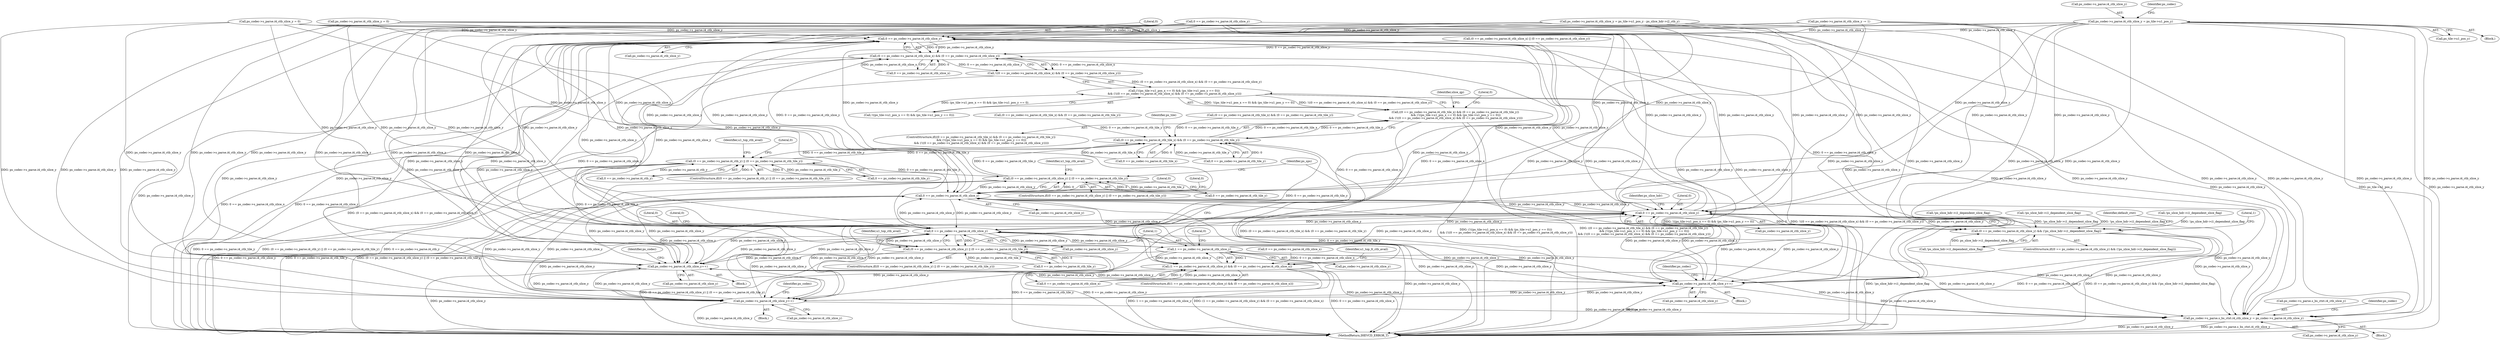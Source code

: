digraph "0_Android_2b9fb0c2074d370a254b35e2489de2d94943578d@pointer" {
"1004301" [label="(Call,ps_codec->s_parse.i4_ctb_slice_y = ps_tile->u1_pos_y)"];
"1001128" [label="(Call,0 == ps_codec->s_parse.i4_ctb_slice_y)"];
"1001120" [label="(Call,(0 == ps_codec->s_parse.i4_ctb_slice_x) && (0 == ps_codec->s_parse.i4_ctb_slice_y))"];
"1001119" [label="(Call,!((0 == ps_codec->s_parse.i4_ctb_slice_x) && (0 == ps_codec->s_parse.i4_ctb_slice_y)))"];
"1001106" [label="(Call,(!((ps_tile->u1_pos_x == 0) && (ps_tile->u1_pos_y == 0)))\n && (!((0 == ps_codec->s_parse.i4_ctb_slice_x) && (0 == ps_codec->s_parse.i4_ctb_slice_y))))"];
"1001090" [label="(Call,((0 == ps_codec->s_parse.i4_ctb_tile_x) && (0 == ps_codec->s_parse.i4_ctb_tile_y))\n && (!((ps_tile->u1_pos_x == 0) && (ps_tile->u1_pos_y == 0)))\n && (!((0 == ps_codec->s_parse.i4_ctb_slice_x) && (0 == ps_codec->s_parse.i4_ctb_slice_y))))"];
"1002802" [label="(Call,(1 == ps_codec->s_parse.i4_ctb_slice_y) && (0 == ps_codec->s_parse.i4_ctb_slice_x))"];
"1001539" [label="(Call,0 == ps_codec->s_parse.i4_ctb_slice_y)"];
"1001538" [label="(Call,(0 == ps_codec->s_parse.i4_ctb_slice_y) && (!ps_slice_hdr->i1_dependent_slice_flag))"];
"1002709" [label="(Call,0 == ps_codec->s_parse.i4_ctb_slice_y)"];
"1002708" [label="(Call,(0 == ps_codec->s_parse.i4_ctb_slice_y) || (0 == ps_codec->s_parse.i4_ctb_tile_y))"];
"1001091" [label="(Call,(0 == ps_codec->s_parse.i4_ctb_tile_x) && (0 == ps_codec->s_parse.i4_ctb_tile_y))"];
"1002659" [label="(Call,(0 == ps_codec->s_parse.i4_ctb_y) || (0 == ps_codec->s_parse.i4_ctb_tile_y))"];
"1002752" [label="(Call,(0 == ps_codec->s_parse.i4_ctb_slice_y) || (0 == ps_codec->s_parse.i4_ctb_tile_y))"];
"1002753" [label="(Call,0 == ps_codec->s_parse.i4_ctb_slice_y)"];
"1002803" [label="(Call,1 == ps_codec->s_parse.i4_ctb_slice_y)"];
"1003698" [label="(Call,ps_codec->s_parse.s_bs_ctxt.i4_ctb_slice_y = ps_codec->s_parse.i4_ctb_slice_y)"];
"1004071" [label="(Call,ps_codec->s_parse.i4_ctb_slice_y++)"];
"1004098" [label="(Call,ps_codec->s_parse.i4_ctb_slice_y++)"];
"1004124" [label="(Call,ps_codec->s_parse.i4_ctb_slice_y++)"];
"1000883" [label="(Call,(0 == ps_codec->s_parse.i4_ctb_tile_x) && (0 == ps_codec->s_parse.i4_ctb_tile_y))"];
"1004124" [label="(Call,ps_codec->s_parse.i4_ctb_slice_y++)"];
"1004098" [label="(Call,ps_codec->s_parse.i4_ctb_slice_y++)"];
"1000710" [label="(Call,(0 == ps_codec->s_parse.i4_ctb_slice_x) || (0 == ps_codec->s_parse.i4_ctb_slice_y))"];
"1000468" [label="(Call,!ps_slice_hdr->i1_dependent_slice_flag)"];
"1002801" [label="(ControlStructure,if((1 == ps_codec->s_parse.i4_ctb_slice_y) && (0 == ps_codec->s_parse.i4_ctb_slice_x)))"];
"1002710" [label="(Literal,0)"];
"1002708" [label="(Call,(0 == ps_codec->s_parse.i4_ctb_slice_y) || (0 == ps_codec->s_parse.i4_ctb_tile_y))"];
"1001551" [label="(Identifier,default_ctxt)"];
"1000266" [label="(Call,!ps_slice_hdr->i1_dependent_slice_flag)"];
"1002687" [label="(Literal,0)"];
"1002711" [label="(Call,ps_codec->s_parse.i4_ctb_slice_y)"];
"1002667" [label="(Call,0 == ps_codec->s_parse.i4_ctb_tile_y)"];
"1001091" [label="(Call,(0 == ps_codec->s_parse.i4_ctb_tile_x) && (0 == ps_codec->s_parse.i4_ctb_tile_y))"];
"1001546" [label="(Call,!ps_slice_hdr->i1_dependent_slice_flag)"];
"1004125" [label="(Call,ps_codec->s_parse.i4_ctb_slice_y)"];
"1001090" [label="(Call,((0 == ps_codec->s_parse.i4_ctb_tile_x) && (0 == ps_codec->s_parse.i4_ctb_tile_y))\n && (!((ps_tile->u1_pos_x == 0) && (ps_tile->u1_pos_y == 0)))\n && (!((0 == ps_codec->s_parse.i4_ctb_slice_x) && (0 == ps_codec->s_parse.i4_ctb_slice_y))))"];
"1001555" [label="(Literal,1)"];
"1002717" [label="(Literal,0)"];
"1001541" [label="(Call,ps_codec->s_parse.i4_ctb_slice_y)"];
"1001111" [label="(Identifier,ps_tile)"];
"1003699" [label="(Call,ps_codec->s_parse.s_bs_ctxt.i4_ctb_slice_y)"];
"1002707" [label="(ControlStructure,if((0 == ps_codec->s_parse.i4_ctb_slice_y) || (0 == ps_codec->s_parse.i4_ctb_tile_y)))"];
"1001137" [label="(Identifier,slice_qp)"];
"1004097" [label="(Block,)"];
"1001348" [label="(Literal,0)"];
"1002775" [label="(Call,0 == ps_codec->s_parse.i4_ctb_slice_x)"];
"1004307" [label="(Call,ps_tile->u1_pos_y)"];
"1001296" [label="(Call,!ps_slice_hdr->i1_dependent_slice_flag)"];
"1001099" [label="(Call,0 == ps_codec->s_parse.i4_ctb_tile_y)"];
"1001089" [label="(ControlStructure,if(((0 == ps_codec->s_parse.i4_ctb_tile_x) && (0 == ps_codec->s_parse.i4_ctb_tile_y))\n && (!((ps_tile->u1_pos_x == 0) && (ps_tile->u1_pos_y == 0)))\n && (!((0 == ps_codec->s_parse.i4_ctb_slice_x) && (0 == ps_codec->s_parse.i4_ctb_slice_y)))))"];
"1001092" [label="(Call,0 == ps_codec->s_parse.i4_ctb_tile_x)"];
"1003715" [label="(Identifier,ps_codec)"];
"1002754" [label="(Literal,0)"];
"1002659" [label="(Call,(0 == ps_codec->s_parse.i4_ctb_y) || (0 == ps_codec->s_parse.i4_ctb_tile_y))"];
"1002810" [label="(Call,0 == ps_codec->s_parse.i4_ctb_slice_x)"];
"1002802" [label="(Call,(1 == ps_codec->s_parse.i4_ctb_slice_y) && (0 == ps_codec->s_parse.i4_ctb_slice_x))"];
"1004302" [label="(Call,ps_codec->s_parse.i4_ctb_slice_y)"];
"1001129" [label="(Literal,0)"];
"1001130" [label="(Call,ps_codec->s_parse.i4_ctb_slice_y)"];
"1000460" [label="(Call,ps_codec->s_parse.i4_ctb_slice_y = 0)"];
"1002709" [label="(Call,0 == ps_codec->s_parse.i4_ctb_slice_y)"];
"1002660" [label="(Call,0 == ps_codec->s_parse.i4_ctb_y)"];
"1002716" [label="(Call,0 == ps_codec->s_parse.i4_ctb_tile_y)"];
"1004252" [label="(Block,)"];
"1003706" [label="(Call,ps_codec->s_parse.i4_ctb_slice_y)"];
"1001106" [label="(Call,(!((ps_tile->u1_pos_x == 0) && (ps_tile->u1_pos_y == 0)))\n && (!((0 == ps_codec->s_parse.i4_ctb_slice_x) && (0 == ps_codec->s_parse.i4_ctb_slice_y))))"];
"1004123" [label="(Block,)"];
"1004080" [label="(Identifier,ps_codec)"];
"1002819" [label="(Identifier,u1_top_lt_ctb_avail)"];
"1003698" [label="(Call,ps_codec->s_parse.s_bs_ctxt.i4_ctb_slice_y = ps_codec->s_parse.i4_ctb_slice_y)"];
"1001120" [label="(Call,(0 == ps_codec->s_parse.i4_ctb_slice_x) && (0 == ps_codec->s_parse.i4_ctb_slice_y))"];
"1001121" [label="(Call,0 == ps_codec->s_parse.i4_ctb_slice_x)"];
"1002805" [label="(Call,ps_codec->s_parse.i4_ctb_slice_y)"];
"1001537" [label="(ControlStructure,if((0 == ps_codec->s_parse.i4_ctb_slice_y) && (!ps_slice_hdr->i1_dependent_slice_flag)))"];
"1000718" [label="(Call,0 == ps_codec->s_parse.i4_ctb_slice_y)"];
"1004070" [label="(Block,)"];
"1000437" [label="(Call,(0 == ps_codec->s_parse.i4_ctb_tile_x) && (0 == ps_codec->s_parse.i4_ctb_tile_y))"];
"1004845" [label="(MethodReturn,IHEVCD_ERROR_T)"];
"1002755" [label="(Call,ps_codec->s_parse.i4_ctb_slice_y)"];
"1001239" [label="(Call,ps_codec->s_parse.i4_ctb_slice_y = ps_tile->u1_pos_y - ps_slice_hdr->i2_ctb_y)"];
"1004072" [label="(Call,ps_codec->s_parse.i4_ctb_slice_y)"];
"1002751" [label="(ControlStructure,if((0 == ps_codec->s_parse.i4_ctb_slice_y) || (0 == ps_codec->s_parse.i4_ctb_tile_y)))"];
"1001548" [label="(Identifier,ps_slice_hdr)"];
"1004099" [label="(Call,ps_codec->s_parse.i4_ctb_slice_y)"];
"1002760" [label="(Call,0 == ps_codec->s_parse.i4_ctb_tile_y)"];
"1001128" [label="(Call,0 == ps_codec->s_parse.i4_ctb_slice_y)"];
"1002811" [label="(Literal,0)"];
"1000480" [label="(Call,ps_codec->s_parse.i4_ctb_slice_y = 0)"];
"1001119" [label="(Call,!((0 == ps_codec->s_parse.i4_ctb_slice_x) && (0 == ps_codec->s_parse.i4_ctb_slice_y)))"];
"1002725" [label="(Identifier,u1_top_ctb_avail)"];
"1002804" [label="(Literal,1)"];
"1002769" [label="(Identifier,u1_top_ctb_avail)"];
"1002753" [label="(Call,0 == ps_codec->s_parse.i4_ctb_slice_y)"];
"1002658" [label="(ControlStructure,if((0 == ps_codec->s_parse.i4_ctb_y) || (0 == ps_codec->s_parse.i4_ctb_tile_y)))"];
"1001539" [label="(Call,0 == ps_codec->s_parse.i4_ctb_slice_y)"];
"1004313" [label="(Identifier,ps_codec)"];
"1002752" [label="(Call,(0 == ps_codec->s_parse.i4_ctb_slice_y) || (0 == ps_codec->s_parse.i4_ctb_tile_y))"];
"1001288" [label="(Call,ps_codec->s_parse.i4_ctb_slice_y -= 1)"];
"1002826" [label="(Identifier,ps_sps)"];
"1004301" [label="(Call,ps_codec->s_parse.i4_ctb_slice_y = ps_tile->u1_pos_y)"];
"1002676" [label="(Identifier,u1_top_ctb_avail)"];
"1001540" [label="(Literal,0)"];
"1003465" [label="(Block,)"];
"1004071" [label="(Call,ps_codec->s_parse.i4_ctb_slice_y++)"];
"1001538" [label="(Call,(0 == ps_codec->s_parse.i4_ctb_slice_y) && (!ps_slice_hdr->i1_dependent_slice_flag))"];
"1002761" [label="(Literal,0)"];
"1004133" [label="(Identifier,ps_codec)"];
"1004107" [label="(Identifier,ps_codec)"];
"1002803" [label="(Call,1 == ps_codec->s_parse.i4_ctb_slice_y)"];
"1001107" [label="(Call,!((ps_tile->u1_pos_x == 0) && (ps_tile->u1_pos_y == 0)))"];
"1004301" -> "1004252"  [label="AST: "];
"1004301" -> "1004307"  [label="CFG: "];
"1004302" -> "1004301"  [label="AST: "];
"1004307" -> "1004301"  [label="AST: "];
"1004313" -> "1004301"  [label="CFG: "];
"1004301" -> "1004845"  [label="DDG: ps_tile->u1_pos_y"];
"1004301" -> "1004845"  [label="DDG: ps_codec->s_parse.i4_ctb_slice_y"];
"1004301" -> "1001128"  [label="DDG: ps_codec->s_parse.i4_ctb_slice_y"];
"1004301" -> "1001539"  [label="DDG: ps_codec->s_parse.i4_ctb_slice_y"];
"1004301" -> "1002709"  [label="DDG: ps_codec->s_parse.i4_ctb_slice_y"];
"1004301" -> "1002753"  [label="DDG: ps_codec->s_parse.i4_ctb_slice_y"];
"1004301" -> "1003698"  [label="DDG: ps_codec->s_parse.i4_ctb_slice_y"];
"1004301" -> "1004071"  [label="DDG: ps_codec->s_parse.i4_ctb_slice_y"];
"1004301" -> "1004098"  [label="DDG: ps_codec->s_parse.i4_ctb_slice_y"];
"1004301" -> "1004124"  [label="DDG: ps_codec->s_parse.i4_ctb_slice_y"];
"1001128" -> "1001120"  [label="AST: "];
"1001128" -> "1001130"  [label="CFG: "];
"1001129" -> "1001128"  [label="AST: "];
"1001130" -> "1001128"  [label="AST: "];
"1001120" -> "1001128"  [label="CFG: "];
"1001128" -> "1004845"  [label="DDG: ps_codec->s_parse.i4_ctb_slice_y"];
"1001128" -> "1001120"  [label="DDG: 0"];
"1001128" -> "1001120"  [label="DDG: ps_codec->s_parse.i4_ctb_slice_y"];
"1000460" -> "1001128"  [label="DDG: ps_codec->s_parse.i4_ctb_slice_y"];
"1004124" -> "1001128"  [label="DDG: ps_codec->s_parse.i4_ctb_slice_y"];
"1002709" -> "1001128"  [label="DDG: ps_codec->s_parse.i4_ctb_slice_y"];
"1002753" -> "1001128"  [label="DDG: ps_codec->s_parse.i4_ctb_slice_y"];
"1000718" -> "1001128"  [label="DDG: ps_codec->s_parse.i4_ctb_slice_y"];
"1004071" -> "1001128"  [label="DDG: ps_codec->s_parse.i4_ctb_slice_y"];
"1001288" -> "1001128"  [label="DDG: ps_codec->s_parse.i4_ctb_slice_y"];
"1000480" -> "1001128"  [label="DDG: ps_codec->s_parse.i4_ctb_slice_y"];
"1001239" -> "1001128"  [label="DDG: ps_codec->s_parse.i4_ctb_slice_y"];
"1004098" -> "1001128"  [label="DDG: ps_codec->s_parse.i4_ctb_slice_y"];
"1002803" -> "1001128"  [label="DDG: ps_codec->s_parse.i4_ctb_slice_y"];
"1001539" -> "1001128"  [label="DDG: ps_codec->s_parse.i4_ctb_slice_y"];
"1001128" -> "1001539"  [label="DDG: ps_codec->s_parse.i4_ctb_slice_y"];
"1001128" -> "1002709"  [label="DDG: ps_codec->s_parse.i4_ctb_slice_y"];
"1001128" -> "1002753"  [label="DDG: ps_codec->s_parse.i4_ctb_slice_y"];
"1001128" -> "1003698"  [label="DDG: ps_codec->s_parse.i4_ctb_slice_y"];
"1001128" -> "1004071"  [label="DDG: ps_codec->s_parse.i4_ctb_slice_y"];
"1001128" -> "1004098"  [label="DDG: ps_codec->s_parse.i4_ctb_slice_y"];
"1001128" -> "1004124"  [label="DDG: ps_codec->s_parse.i4_ctb_slice_y"];
"1001120" -> "1001119"  [label="AST: "];
"1001120" -> "1001121"  [label="CFG: "];
"1001121" -> "1001120"  [label="AST: "];
"1001119" -> "1001120"  [label="CFG: "];
"1001120" -> "1004845"  [label="DDG: 0 == ps_codec->s_parse.i4_ctb_slice_x"];
"1001120" -> "1004845"  [label="DDG: 0 == ps_codec->s_parse.i4_ctb_slice_y"];
"1001120" -> "1001119"  [label="DDG: 0 == ps_codec->s_parse.i4_ctb_slice_x"];
"1001120" -> "1001119"  [label="DDG: 0 == ps_codec->s_parse.i4_ctb_slice_y"];
"1001121" -> "1001120"  [label="DDG: 0"];
"1001121" -> "1001120"  [label="DDG: ps_codec->s_parse.i4_ctb_slice_x"];
"1002708" -> "1001120"  [label="DDG: 0 == ps_codec->s_parse.i4_ctb_slice_y"];
"1002752" -> "1001120"  [label="DDG: 0 == ps_codec->s_parse.i4_ctb_slice_y"];
"1001538" -> "1001120"  [label="DDG: 0 == ps_codec->s_parse.i4_ctb_slice_y"];
"1000710" -> "1001120"  [label="DDG: 0 == ps_codec->s_parse.i4_ctb_slice_y"];
"1001120" -> "1002802"  [label="DDG: 0 == ps_codec->s_parse.i4_ctb_slice_x"];
"1001119" -> "1001106"  [label="AST: "];
"1001106" -> "1001119"  [label="CFG: "];
"1001119" -> "1004845"  [label="DDG: (0 == ps_codec->s_parse.i4_ctb_slice_x) && (0 == ps_codec->s_parse.i4_ctb_slice_y)"];
"1001119" -> "1001106"  [label="DDG: (0 == ps_codec->s_parse.i4_ctb_slice_x) && (0 == ps_codec->s_parse.i4_ctb_slice_y)"];
"1001106" -> "1001090"  [label="AST: "];
"1001106" -> "1001107"  [label="CFG: "];
"1001107" -> "1001106"  [label="AST: "];
"1001090" -> "1001106"  [label="CFG: "];
"1001106" -> "1004845"  [label="DDG: !((ps_tile->u1_pos_x == 0) && (ps_tile->u1_pos_y == 0))"];
"1001106" -> "1004845"  [label="DDG: !((0 == ps_codec->s_parse.i4_ctb_slice_x) && (0 == ps_codec->s_parse.i4_ctb_slice_y))"];
"1001106" -> "1001090"  [label="DDG: !((ps_tile->u1_pos_x == 0) && (ps_tile->u1_pos_y == 0))"];
"1001106" -> "1001090"  [label="DDG: !((0 == ps_codec->s_parse.i4_ctb_slice_x) && (0 == ps_codec->s_parse.i4_ctb_slice_y))"];
"1001107" -> "1001106"  [label="DDG: (ps_tile->u1_pos_x == 0) && (ps_tile->u1_pos_y == 0)"];
"1001090" -> "1001089"  [label="AST: "];
"1001090" -> "1001091"  [label="CFG: "];
"1001091" -> "1001090"  [label="AST: "];
"1001137" -> "1001090"  [label="CFG: "];
"1001348" -> "1001090"  [label="CFG: "];
"1001090" -> "1004845"  [label="DDG: (0 == ps_codec->s_parse.i4_ctb_tile_x) && (0 == ps_codec->s_parse.i4_ctb_tile_y)"];
"1001090" -> "1004845"  [label="DDG: (!((ps_tile->u1_pos_x == 0) && (ps_tile->u1_pos_y == 0)))\n && (!((0 == ps_codec->s_parse.i4_ctb_slice_x) && (0 == ps_codec->s_parse.i4_ctb_slice_y)))"];
"1001090" -> "1004845"  [label="DDG: ((0 == ps_codec->s_parse.i4_ctb_tile_x) && (0 == ps_codec->s_parse.i4_ctb_tile_y))\n && (!((ps_tile->u1_pos_x == 0) && (ps_tile->u1_pos_y == 0)))\n && (!((0 == ps_codec->s_parse.i4_ctb_slice_x) && (0 == ps_codec->s_parse.i4_ctb_slice_y)))"];
"1001091" -> "1001090"  [label="DDG: 0 == ps_codec->s_parse.i4_ctb_tile_x"];
"1001091" -> "1001090"  [label="DDG: 0 == ps_codec->s_parse.i4_ctb_tile_y"];
"1002802" -> "1002801"  [label="AST: "];
"1002802" -> "1002803"  [label="CFG: "];
"1002802" -> "1002810"  [label="CFG: "];
"1002803" -> "1002802"  [label="AST: "];
"1002810" -> "1002802"  [label="AST: "];
"1002819" -> "1002802"  [label="CFG: "];
"1002826" -> "1002802"  [label="CFG: "];
"1002802" -> "1004845"  [label="DDG: (1 == ps_codec->s_parse.i4_ctb_slice_y) && (0 == ps_codec->s_parse.i4_ctb_slice_x)"];
"1002802" -> "1004845"  [label="DDG: 0 == ps_codec->s_parse.i4_ctb_slice_x"];
"1002802" -> "1004845"  [label="DDG: 1 == ps_codec->s_parse.i4_ctb_slice_y"];
"1002803" -> "1002802"  [label="DDG: 1"];
"1002803" -> "1002802"  [label="DDG: ps_codec->s_parse.i4_ctb_slice_y"];
"1002810" -> "1002802"  [label="DDG: 0"];
"1002810" -> "1002802"  [label="DDG: ps_codec->s_parse.i4_ctb_slice_x"];
"1000710" -> "1002802"  [label="DDG: 0 == ps_codec->s_parse.i4_ctb_slice_x"];
"1002775" -> "1002802"  [label="DDG: 0 == ps_codec->s_parse.i4_ctb_slice_x"];
"1001539" -> "1001538"  [label="AST: "];
"1001539" -> "1001541"  [label="CFG: "];
"1001540" -> "1001539"  [label="AST: "];
"1001541" -> "1001539"  [label="AST: "];
"1001548" -> "1001539"  [label="CFG: "];
"1001538" -> "1001539"  [label="CFG: "];
"1001539" -> "1004845"  [label="DDG: ps_codec->s_parse.i4_ctb_slice_y"];
"1001539" -> "1001538"  [label="DDG: 0"];
"1001539" -> "1001538"  [label="DDG: ps_codec->s_parse.i4_ctb_slice_y"];
"1000460" -> "1001539"  [label="DDG: ps_codec->s_parse.i4_ctb_slice_y"];
"1004124" -> "1001539"  [label="DDG: ps_codec->s_parse.i4_ctb_slice_y"];
"1002709" -> "1001539"  [label="DDG: ps_codec->s_parse.i4_ctb_slice_y"];
"1002753" -> "1001539"  [label="DDG: ps_codec->s_parse.i4_ctb_slice_y"];
"1000718" -> "1001539"  [label="DDG: ps_codec->s_parse.i4_ctb_slice_y"];
"1004071" -> "1001539"  [label="DDG: ps_codec->s_parse.i4_ctb_slice_y"];
"1001288" -> "1001539"  [label="DDG: ps_codec->s_parse.i4_ctb_slice_y"];
"1000480" -> "1001539"  [label="DDG: ps_codec->s_parse.i4_ctb_slice_y"];
"1001239" -> "1001539"  [label="DDG: ps_codec->s_parse.i4_ctb_slice_y"];
"1004098" -> "1001539"  [label="DDG: ps_codec->s_parse.i4_ctb_slice_y"];
"1002803" -> "1001539"  [label="DDG: ps_codec->s_parse.i4_ctb_slice_y"];
"1001539" -> "1002709"  [label="DDG: ps_codec->s_parse.i4_ctb_slice_y"];
"1001539" -> "1002753"  [label="DDG: ps_codec->s_parse.i4_ctb_slice_y"];
"1001539" -> "1003698"  [label="DDG: ps_codec->s_parse.i4_ctb_slice_y"];
"1001539" -> "1004071"  [label="DDG: ps_codec->s_parse.i4_ctb_slice_y"];
"1001539" -> "1004098"  [label="DDG: ps_codec->s_parse.i4_ctb_slice_y"];
"1001539" -> "1004124"  [label="DDG: ps_codec->s_parse.i4_ctb_slice_y"];
"1001538" -> "1001537"  [label="AST: "];
"1001538" -> "1001546"  [label="CFG: "];
"1001546" -> "1001538"  [label="AST: "];
"1001551" -> "1001538"  [label="CFG: "];
"1001555" -> "1001538"  [label="CFG: "];
"1001538" -> "1004845"  [label="DDG: 0 == ps_codec->s_parse.i4_ctb_slice_y"];
"1001538" -> "1004845"  [label="DDG: (0 == ps_codec->s_parse.i4_ctb_slice_y) && (!ps_slice_hdr->i1_dependent_slice_flag)"];
"1001538" -> "1004845"  [label="DDG: !ps_slice_hdr->i1_dependent_slice_flag"];
"1001546" -> "1001538"  [label="DDG: ps_slice_hdr->i1_dependent_slice_flag"];
"1000266" -> "1001538"  [label="DDG: !ps_slice_hdr->i1_dependent_slice_flag"];
"1000468" -> "1001538"  [label="DDG: !ps_slice_hdr->i1_dependent_slice_flag"];
"1001296" -> "1001538"  [label="DDG: !ps_slice_hdr->i1_dependent_slice_flag"];
"1002709" -> "1002708"  [label="AST: "];
"1002709" -> "1002711"  [label="CFG: "];
"1002710" -> "1002709"  [label="AST: "];
"1002711" -> "1002709"  [label="AST: "];
"1002717" -> "1002709"  [label="CFG: "];
"1002708" -> "1002709"  [label="CFG: "];
"1002709" -> "1004845"  [label="DDG: ps_codec->s_parse.i4_ctb_slice_y"];
"1002709" -> "1002708"  [label="DDG: 0"];
"1002709" -> "1002708"  [label="DDG: ps_codec->s_parse.i4_ctb_slice_y"];
"1000460" -> "1002709"  [label="DDG: ps_codec->s_parse.i4_ctb_slice_y"];
"1004124" -> "1002709"  [label="DDG: ps_codec->s_parse.i4_ctb_slice_y"];
"1002753" -> "1002709"  [label="DDG: ps_codec->s_parse.i4_ctb_slice_y"];
"1000718" -> "1002709"  [label="DDG: ps_codec->s_parse.i4_ctb_slice_y"];
"1004071" -> "1002709"  [label="DDG: ps_codec->s_parse.i4_ctb_slice_y"];
"1001288" -> "1002709"  [label="DDG: ps_codec->s_parse.i4_ctb_slice_y"];
"1000480" -> "1002709"  [label="DDG: ps_codec->s_parse.i4_ctb_slice_y"];
"1001239" -> "1002709"  [label="DDG: ps_codec->s_parse.i4_ctb_slice_y"];
"1004098" -> "1002709"  [label="DDG: ps_codec->s_parse.i4_ctb_slice_y"];
"1002803" -> "1002709"  [label="DDG: ps_codec->s_parse.i4_ctb_slice_y"];
"1002709" -> "1002753"  [label="DDG: ps_codec->s_parse.i4_ctb_slice_y"];
"1002709" -> "1003698"  [label="DDG: ps_codec->s_parse.i4_ctb_slice_y"];
"1002709" -> "1004071"  [label="DDG: ps_codec->s_parse.i4_ctb_slice_y"];
"1002709" -> "1004098"  [label="DDG: ps_codec->s_parse.i4_ctb_slice_y"];
"1002709" -> "1004124"  [label="DDG: ps_codec->s_parse.i4_ctb_slice_y"];
"1002708" -> "1002707"  [label="AST: "];
"1002708" -> "1002716"  [label="CFG: "];
"1002716" -> "1002708"  [label="AST: "];
"1002725" -> "1002708"  [label="CFG: "];
"1002826" -> "1002708"  [label="CFG: "];
"1002708" -> "1004845"  [label="DDG: 0 == ps_codec->s_parse.i4_ctb_slice_y"];
"1002708" -> "1004845"  [label="DDG: 0 == ps_codec->s_parse.i4_ctb_tile_y"];
"1002708" -> "1004845"  [label="DDG: (0 == ps_codec->s_parse.i4_ctb_slice_y) || (0 == ps_codec->s_parse.i4_ctb_tile_y)"];
"1002708" -> "1001091"  [label="DDG: 0 == ps_codec->s_parse.i4_ctb_tile_y"];
"1002716" -> "1002708"  [label="DDG: 0"];
"1002716" -> "1002708"  [label="DDG: ps_codec->s_parse.i4_ctb_tile_y"];
"1002659" -> "1002708"  [label="DDG: 0 == ps_codec->s_parse.i4_ctb_tile_y"];
"1001091" -> "1001092"  [label="CFG: "];
"1001091" -> "1001099"  [label="CFG: "];
"1001092" -> "1001091"  [label="AST: "];
"1001099" -> "1001091"  [label="AST: "];
"1001111" -> "1001091"  [label="CFG: "];
"1001091" -> "1004845"  [label="DDG: 0 == ps_codec->s_parse.i4_ctb_tile_y"];
"1001092" -> "1001091"  [label="DDG: 0"];
"1001092" -> "1001091"  [label="DDG: ps_codec->s_parse.i4_ctb_tile_x"];
"1002659" -> "1001091"  [label="DDG: 0 == ps_codec->s_parse.i4_ctb_tile_y"];
"1000437" -> "1001091"  [label="DDG: 0 == ps_codec->s_parse.i4_ctb_tile_y"];
"1000883" -> "1001091"  [label="DDG: 0 == ps_codec->s_parse.i4_ctb_tile_y"];
"1002752" -> "1001091"  [label="DDG: 0 == ps_codec->s_parse.i4_ctb_tile_y"];
"1001099" -> "1001091"  [label="DDG: 0"];
"1001099" -> "1001091"  [label="DDG: ps_codec->s_parse.i4_ctb_tile_y"];
"1001091" -> "1002659"  [label="DDG: 0 == ps_codec->s_parse.i4_ctb_tile_y"];
"1002659" -> "1002658"  [label="AST: "];
"1002659" -> "1002660"  [label="CFG: "];
"1002659" -> "1002667"  [label="CFG: "];
"1002660" -> "1002659"  [label="AST: "];
"1002667" -> "1002659"  [label="AST: "];
"1002676" -> "1002659"  [label="CFG: "];
"1002687" -> "1002659"  [label="CFG: "];
"1002659" -> "1004845"  [label="DDG: 0 == ps_codec->s_parse.i4_ctb_tile_y"];
"1002659" -> "1004845"  [label="DDG: (0 == ps_codec->s_parse.i4_ctb_y) || (0 == ps_codec->s_parse.i4_ctb_tile_y)"];
"1002659" -> "1004845"  [label="DDG: 0 == ps_codec->s_parse.i4_ctb_y"];
"1002660" -> "1002659"  [label="DDG: 0"];
"1002660" -> "1002659"  [label="DDG: ps_codec->s_parse.i4_ctb_y"];
"1002667" -> "1002659"  [label="DDG: 0"];
"1002667" -> "1002659"  [label="DDG: ps_codec->s_parse.i4_ctb_tile_y"];
"1002659" -> "1002752"  [label="DDG: 0 == ps_codec->s_parse.i4_ctb_tile_y"];
"1002752" -> "1002751"  [label="AST: "];
"1002752" -> "1002753"  [label="CFG: "];
"1002752" -> "1002760"  [label="CFG: "];
"1002753" -> "1002752"  [label="AST: "];
"1002760" -> "1002752"  [label="AST: "];
"1002769" -> "1002752"  [label="CFG: "];
"1002804" -> "1002752"  [label="CFG: "];
"1002752" -> "1004845"  [label="DDG: 0 == ps_codec->s_parse.i4_ctb_tile_y"];
"1002752" -> "1004845"  [label="DDG: 0 == ps_codec->s_parse.i4_ctb_slice_y"];
"1002752" -> "1004845"  [label="DDG: (0 == ps_codec->s_parse.i4_ctb_slice_y) || (0 == ps_codec->s_parse.i4_ctb_tile_y)"];
"1002753" -> "1002752"  [label="DDG: 0"];
"1002753" -> "1002752"  [label="DDG: ps_codec->s_parse.i4_ctb_slice_y"];
"1002760" -> "1002752"  [label="DDG: 0"];
"1002760" -> "1002752"  [label="DDG: ps_codec->s_parse.i4_ctb_tile_y"];
"1002753" -> "1002755"  [label="CFG: "];
"1002754" -> "1002753"  [label="AST: "];
"1002755" -> "1002753"  [label="AST: "];
"1002761" -> "1002753"  [label="CFG: "];
"1002753" -> "1004845"  [label="DDG: ps_codec->s_parse.i4_ctb_slice_y"];
"1000460" -> "1002753"  [label="DDG: ps_codec->s_parse.i4_ctb_slice_y"];
"1004124" -> "1002753"  [label="DDG: ps_codec->s_parse.i4_ctb_slice_y"];
"1000718" -> "1002753"  [label="DDG: ps_codec->s_parse.i4_ctb_slice_y"];
"1004071" -> "1002753"  [label="DDG: ps_codec->s_parse.i4_ctb_slice_y"];
"1001288" -> "1002753"  [label="DDG: ps_codec->s_parse.i4_ctb_slice_y"];
"1000480" -> "1002753"  [label="DDG: ps_codec->s_parse.i4_ctb_slice_y"];
"1001239" -> "1002753"  [label="DDG: ps_codec->s_parse.i4_ctb_slice_y"];
"1004098" -> "1002753"  [label="DDG: ps_codec->s_parse.i4_ctb_slice_y"];
"1002803" -> "1002753"  [label="DDG: ps_codec->s_parse.i4_ctb_slice_y"];
"1002753" -> "1002803"  [label="DDG: ps_codec->s_parse.i4_ctb_slice_y"];
"1002753" -> "1003698"  [label="DDG: ps_codec->s_parse.i4_ctb_slice_y"];
"1002753" -> "1004071"  [label="DDG: ps_codec->s_parse.i4_ctb_slice_y"];
"1002753" -> "1004098"  [label="DDG: ps_codec->s_parse.i4_ctb_slice_y"];
"1002753" -> "1004124"  [label="DDG: ps_codec->s_parse.i4_ctb_slice_y"];
"1002803" -> "1002805"  [label="CFG: "];
"1002804" -> "1002803"  [label="AST: "];
"1002805" -> "1002803"  [label="AST: "];
"1002811" -> "1002803"  [label="CFG: "];
"1002803" -> "1004845"  [label="DDG: ps_codec->s_parse.i4_ctb_slice_y"];
"1002803" -> "1003698"  [label="DDG: ps_codec->s_parse.i4_ctb_slice_y"];
"1002803" -> "1004071"  [label="DDG: ps_codec->s_parse.i4_ctb_slice_y"];
"1002803" -> "1004098"  [label="DDG: ps_codec->s_parse.i4_ctb_slice_y"];
"1002803" -> "1004124"  [label="DDG: ps_codec->s_parse.i4_ctb_slice_y"];
"1003698" -> "1003465"  [label="AST: "];
"1003698" -> "1003706"  [label="CFG: "];
"1003699" -> "1003698"  [label="AST: "];
"1003706" -> "1003698"  [label="AST: "];
"1003715" -> "1003698"  [label="CFG: "];
"1003698" -> "1004845"  [label="DDG: ps_codec->s_parse.s_bs_ctxt.i4_ctb_slice_y"];
"1003698" -> "1004845"  [label="DDG: ps_codec->s_parse.i4_ctb_slice_y"];
"1000460" -> "1003698"  [label="DDG: ps_codec->s_parse.i4_ctb_slice_y"];
"1004124" -> "1003698"  [label="DDG: ps_codec->s_parse.i4_ctb_slice_y"];
"1000718" -> "1003698"  [label="DDG: ps_codec->s_parse.i4_ctb_slice_y"];
"1004071" -> "1003698"  [label="DDG: ps_codec->s_parse.i4_ctb_slice_y"];
"1001288" -> "1003698"  [label="DDG: ps_codec->s_parse.i4_ctb_slice_y"];
"1000480" -> "1003698"  [label="DDG: ps_codec->s_parse.i4_ctb_slice_y"];
"1001239" -> "1003698"  [label="DDG: ps_codec->s_parse.i4_ctb_slice_y"];
"1004098" -> "1003698"  [label="DDG: ps_codec->s_parse.i4_ctb_slice_y"];
"1004071" -> "1004070"  [label="AST: "];
"1004071" -> "1004072"  [label="CFG: "];
"1004072" -> "1004071"  [label="AST: "];
"1004080" -> "1004071"  [label="CFG: "];
"1004071" -> "1004845"  [label="DDG: ps_codec->s_parse.i4_ctb_slice_y"];
"1000460" -> "1004071"  [label="DDG: ps_codec->s_parse.i4_ctb_slice_y"];
"1004124" -> "1004071"  [label="DDG: ps_codec->s_parse.i4_ctb_slice_y"];
"1000718" -> "1004071"  [label="DDG: ps_codec->s_parse.i4_ctb_slice_y"];
"1001288" -> "1004071"  [label="DDG: ps_codec->s_parse.i4_ctb_slice_y"];
"1000480" -> "1004071"  [label="DDG: ps_codec->s_parse.i4_ctb_slice_y"];
"1001239" -> "1004071"  [label="DDG: ps_codec->s_parse.i4_ctb_slice_y"];
"1004098" -> "1004071"  [label="DDG: ps_codec->s_parse.i4_ctb_slice_y"];
"1004071" -> "1004098"  [label="DDG: ps_codec->s_parse.i4_ctb_slice_y"];
"1004071" -> "1004124"  [label="DDG: ps_codec->s_parse.i4_ctb_slice_y"];
"1004098" -> "1004097"  [label="AST: "];
"1004098" -> "1004099"  [label="CFG: "];
"1004099" -> "1004098"  [label="AST: "];
"1004107" -> "1004098"  [label="CFG: "];
"1004098" -> "1004845"  [label="DDG: ps_codec->s_parse.i4_ctb_slice_y"];
"1000460" -> "1004098"  [label="DDG: ps_codec->s_parse.i4_ctb_slice_y"];
"1004124" -> "1004098"  [label="DDG: ps_codec->s_parse.i4_ctb_slice_y"];
"1000718" -> "1004098"  [label="DDG: ps_codec->s_parse.i4_ctb_slice_y"];
"1001288" -> "1004098"  [label="DDG: ps_codec->s_parse.i4_ctb_slice_y"];
"1000480" -> "1004098"  [label="DDG: ps_codec->s_parse.i4_ctb_slice_y"];
"1001239" -> "1004098"  [label="DDG: ps_codec->s_parse.i4_ctb_slice_y"];
"1004098" -> "1004124"  [label="DDG: ps_codec->s_parse.i4_ctb_slice_y"];
"1004124" -> "1004123"  [label="AST: "];
"1004124" -> "1004125"  [label="CFG: "];
"1004125" -> "1004124"  [label="AST: "];
"1004133" -> "1004124"  [label="CFG: "];
"1004124" -> "1004845"  [label="DDG: ps_codec->s_parse.i4_ctb_slice_y"];
"1000460" -> "1004124"  [label="DDG: ps_codec->s_parse.i4_ctb_slice_y"];
"1000718" -> "1004124"  [label="DDG: ps_codec->s_parse.i4_ctb_slice_y"];
"1001288" -> "1004124"  [label="DDG: ps_codec->s_parse.i4_ctb_slice_y"];
"1000480" -> "1004124"  [label="DDG: ps_codec->s_parse.i4_ctb_slice_y"];
"1001239" -> "1004124"  [label="DDG: ps_codec->s_parse.i4_ctb_slice_y"];
}
